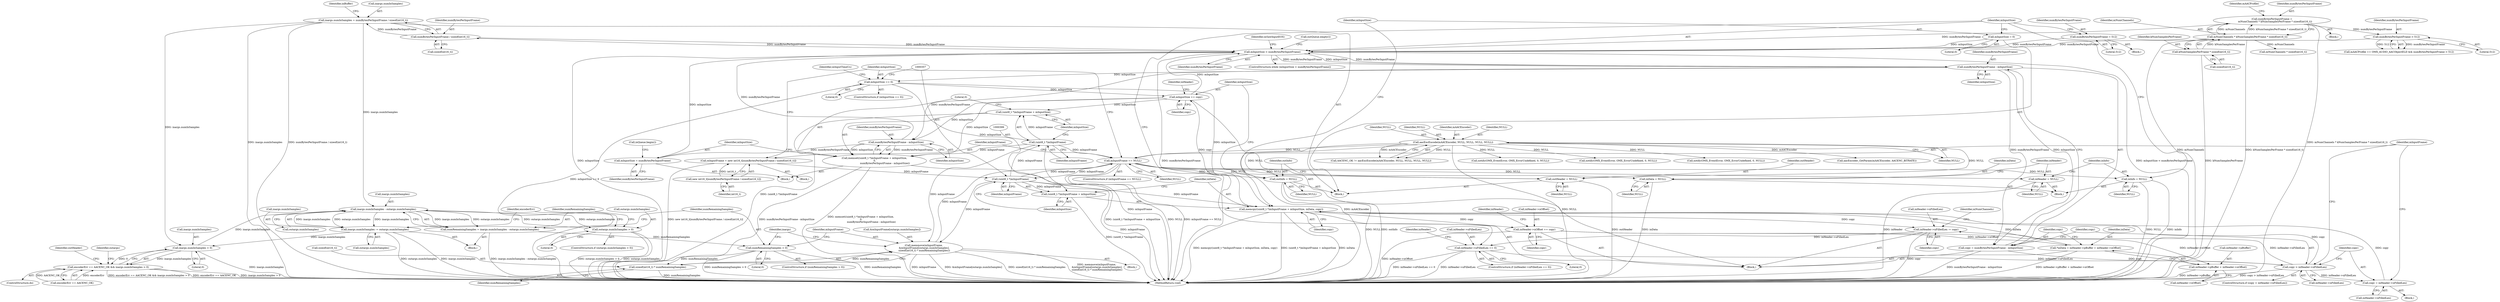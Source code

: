 digraph "0_Android_594bf934384920618d2b6ce0bcda1f60144cb3eb@integer" {
"1000478" [label="(Call,inargs.numInSamples = numBytesPerInputFrame / sizeof(int16_t))"];
"1000482" [label="(Call,numBytesPerInputFrame / sizeof(int16_t))"];
"1000286" [label="(Call,mInputSize < numBytesPerInputFrame)"];
"1000406" [label="(Call,mInputSize = numBytesPerInputFrame)"];
"1000403" [label="(Call,numBytesPerInputFrame - mInputSize)"];
"1000320" [label="(Call,numBytesPerInputFrame - mInputSize)"];
"1000362" [label="(Call,mInputSize += copy)"];
"1000354" [label="(Call,memcpy((uint8_t *)mInputFrame + mInputSize, inData, copy))"];
"1000356" [label="(Call,(uint8_t *)mInputFrame)"];
"1000340" [label="(Call,mInputFrame = new int16_t[numBytesPerInputFrame / sizeof(int16_t)])"];
"1000342" [label="(Call,new int16_t[numBytesPerInputFrame / sizeof(int16_t)])"];
"1000336" [label="(Call,mInputFrame == NULL)"];
"1000653" [label="(Call,memmove(mInputFrame,\n &mInputFrame[outargs.numInSamples],\n sizeof(int16_t) * numRemainingSamples))"];
"1000398" [label="(Call,(uint8_t *)mInputFrame)"];
"1000661" [label="(Call,sizeof(int16_t) * numRemainingSamples)"];
"1000649" [label="(Call,numRemainingSamples > 0)"];
"1000639" [label="(Call,numRemainingSamples = inargs.numInSamples - outargs.numInSamples)"];
"1000641" [label="(Call,inargs.numInSamples - outargs.numInSamples)"];
"1000676" [label="(Call,inargs.numInSamples > 0)"];
"1000478" [label="(Call,inargs.numInSamples = numBytesPerInputFrame / sizeof(int16_t))"];
"1000665" [label="(Call,inargs.numInSamples -= outargs.numInSamples)"];
"1000632" [label="(Call,outargs.numInSamples > 0)"];
"1000129" [label="(Call,aacEncEncode(mAACEncoder, NULL, NULL, NULL, NULL))"];
"1000345" [label="(Call,mInputSize == 0)"];
"1000308" [label="(Call,*inData = inHeader->pBuffer + inHeader->nOffset)"];
"1000365" [label="(Call,inHeader->nOffset += copy)"];
"1000330" [label="(Call,copy = inHeader->nFilledLen)"];
"1000324" [label="(Call,copy > inHeader->nFilledLen)"];
"1000318" [label="(Call,copy = numBytesPerInputFrame - mInputSize)"];
"1000380" [label="(Call,inHeader->nFilledLen == 0)"];
"1000370" [label="(Call,inHeader->nFilledLen -= copy)"];
"1000737" [label="(Call,mInputSize = 0)"];
"1000263" [label="(Call,numBytesPerInputFrame =\n        mNumChannels * kNumSamplesPerFrame * sizeof(int16_t))"];
"1000265" [label="(Call,mNumChannels * kNumSamplesPerFrame * sizeof(int16_t))"];
"1000267" [label="(Call,kNumSamplesPerFrame * sizeof(int16_t))"];
"1000280" [label="(Call,numBytesPerInputFrame = 512)"];
"1000276" [label="(Call,numBytesPerInputFrame > 512)"];
"1000355" [label="(Call,(uint8_t *)mInputFrame + mInputSize)"];
"1000396" [label="(Call,memset((uint8_t *)mInputFrame + mInputSize,\n 0,\n                           numBytesPerInputFrame - mInputSize))"];
"1000672" [label="(Call,encoderErr == AACENC_OK && inargs.numInSamples > 0)"];
"1000397" [label="(Call,(uint8_t *)mInputFrame + mInputSize)"];
"1000310" [label="(Call,inHeader->pBuffer + inHeader->nOffset)"];
"1000418" [label="(Call,inData = NULL)"];
"1000421" [label="(Call,inHeader = NULL)"];
"1000424" [label="(Call,inInfo = NULL)"];
"1000731" [label="(Call,outHeader = NULL)"];
"1000734" [label="(Call,outInfo = NULL)"];
"1000150" [label="(Call,aacEncoder_GetParam(mAACEncoder, AACENC_BITRATE))"];
"1000736" [label="(Identifier,NULL)"];
"1000648" [label="(ControlStructure,if (numRemainingSamples > 0))"];
"1000350" [label="(Identifier,mInputTimeUs)"];
"1000673" [label="(Call,encoderErr == AACENC_OK)"];
"1000642" [label="(Call,inargs.numInSamples)"];
"1000407" [label="(Identifier,mInputSize)"];
"1000362" [label="(Call,mInputSize += copy)"];
"1000419" [label="(Identifier,inData)"];
"1000133" [label="(Identifier,NULL)"];
"1000134" [label="(Identifier,NULL)"];
"1000276" [label="(Call,numBytesPerInputFrame > 512)"];
"1000274" [label="(Identifier,mAACProfile)"];
"1000374" [label="(Identifier,copy)"];
"1000483" [label="(Identifier,numBytesPerInputFrame)"];
"1000308" [label="(Call,*inData = inHeader->pBuffer + inHeader->nOffset)"];
"1000281" [label="(Identifier,numBytesPerInputFrame)"];
"1000372" [label="(Identifier,inHeader)"];
"1000370" [label="(Call,inHeader->nFilledLen -= copy)"];
"1000680" [label="(Literal,0)"];
"1000631" [label="(ControlStructure,if (outargs.numInSamples > 0))"];
"1000269" [label="(Call,sizeof(int16_t))"];
"1000347" [label="(Literal,0)"];
"1000361" [label="(Identifier,copy)"];
"1000636" [label="(Literal,0)"];
"1000376" [label="(Identifier,mNumChannels)"];
"1000277" [label="(Identifier,numBytesPerInputFrame)"];
"1000421" [label="(Call,inHeader = NULL)"];
"1000655" [label="(Call,&mInputFrame[outargs.numInSamples])"];
"1000279" [label="(Block,)"];
"1000392" [label="(Block,)"];
"1000403" [label="(Call,numBytesPerInputFrame - mInputSize)"];
"1000336" [label="(Call,mInputFrame == NULL)"];
"1000127" [label="(Call,AACENC_OK != aacEncEncode(mAACEncoder, NULL, NULL, NULL, NULL))"];
"1000288" [label="(Identifier,numBytesPerInputFrame)"];
"1000402" [label="(Literal,0)"];
"1000343" [label="(Identifier,int16_t)"];
"1000482" [label="(Call,numBytesPerInputFrame / sizeof(int16_t))"];
"1000424" [label="(Call,inInfo = NULL)"];
"1000632" [label="(Call,outargs.numInSamples > 0)"];
"1000665" [label="(Call,inargs.numInSamples -= outargs.numInSamples)"];
"1000683" [label="(Identifier,outHeader)"];
"1000418" [label="(Call,inData = NULL)"];
"1000325" [label="(Identifier,copy)"];
"1000326" [label="(Call,inHeader->nFilledLen)"];
"1000410" [label="(Call,inQueue.begin())"];
"1000331" [label="(Identifier,copy)"];
"1000676" [label="(Call,inargs.numInSamples > 0)"];
"1000640" [label="(Identifier,numRemainingSamples)"];
"1000379" [label="(ControlStructure,if (inHeader->nFilledLen == 0))"];
"1000740" [label="(MethodReturn,void)"];
"1000488" [label="(Identifier,inBuffer)"];
"1000364" [label="(Identifier,copy)"];
"1000360" [label="(Identifier,inData)"];
"1000662" [label="(Call,sizeof(int16_t))"];
"1000309" [label="(Identifier,inData)"];
"1000345" [label="(Call,mInputSize == 0)"];
"1000420" [label="(Identifier,NULL)"];
"1000584" [label="(ControlStructure,do)"];
"1000267" [label="(Call,kNumSamplesPerFrame * sizeof(int16_t))"];
"1000131" [label="(Identifier,NULL)"];
"1000280" [label="(Call,numBytesPerInputFrame = 512)"];
"1000653" [label="(Call,memmove(mInputFrame,\n &mInputFrame[outargs.numInSamples],\n sizeof(int16_t) * numRemainingSamples))"];
"1000323" [label="(ControlStructure,if (copy > inHeader->nFilledLen))"];
"1000398" [label="(Call,(uint8_t *)mInputFrame)"];
"1000340" [label="(Call,mInputFrame = new int16_t[numBytesPerInputFrame / sizeof(int16_t)])"];
"1000649" [label="(Call,numRemainingSamples > 0)"];
"1000385" [label="(Block,)"];
"1000732" [label="(Identifier,outHeader)"];
"1000284" [label="(Block,)"];
"1000661" [label="(Call,sizeof(int16_t) * numRemainingSamples)"];
"1000735" [label="(Identifier,outInfo)"];
"1000337" [label="(Identifier,mInputFrame)"];
"1000265" [label="(Call,mNumChannels * kNumSamplesPerFrame * sizeof(int16_t))"];
"1000739" [label="(Literal,0)"];
"1000332" [label="(Call,inHeader->nFilledLen)"];
"1000423" [label="(Identifier,NULL)"];
"1000588" [label="(Identifier,outargs)"];
"1000324" [label="(Call,copy > inHeader->nFilledLen)"];
"1000381" [label="(Call,inHeader->nFilledLen)"];
"1000314" [label="(Call,inHeader->nOffset)"];
"1000389" [label="(Identifier,inHeader)"];
"1000731" [label="(Call,outHeader = NULL)"];
"1000674" [label="(Identifier,encoderErr)"];
"1000365" [label="(Call,inHeader->nOffset += copy)"];
"1000425" [label="(Identifier,inInfo)"];
"1000733" [label="(Identifier,NULL)"];
"1000406" [label="(Call,mInputSize = numBytesPerInputFrame)"];
"1000263" [label="(Call,numBytesPerInputFrame =\n        mNumChannels * kNumSamplesPerFrame * sizeof(int16_t))"];
"1000404" [label="(Identifier,numBytesPerInputFrame)"];
"1000384" [label="(Literal,0)"];
"1000371" [label="(Call,inHeader->nFilledLen)"];
"1000375" [label="(Call,mNumChannels * sizeof(int16_t))"];
"1000479" [label="(Call,inargs.numInSamples)"];
"1000342" [label="(Call,new int16_t[numBytesPerInputFrame / sizeof(int16_t)])"];
"1000401" [label="(Identifier,mInputSize)"];
"1000405" [label="(Identifier,mInputSize)"];
"1000426" [label="(Identifier,NULL)"];
"1000669" [label="(Call,outargs.numInSamples)"];
"1000282" [label="(Literal,512)"];
"1000285" [label="(ControlStructure,while (mInputSize < numBytesPerInputFrame))"];
"1000380" [label="(Call,inHeader->nFilledLen == 0)"];
"1000484" [label="(Call,sizeof(int16_t))"];
"1000130" [label="(Identifier,mAACEncoder)"];
"1000346" [label="(Identifier,mInputSize)"];
"1000664" [label="(Identifier,numRemainingSamples)"];
"1000672" [label="(Call,encoderErr == AACENC_OK && inargs.numInSamples > 0)"];
"1000292" [label="(Identifier,mSawInputEOS)"];
"1000287" [label="(Identifier,mInputSize)"];
"1000335" [label="(ControlStructure,if (mInputFrame == NULL))"];
"1000344" [label="(ControlStructure,if (mInputSize == 0))"];
"1000173" [label="(Call,notify(OMX_EventError, OMX_ErrorUndefined, 0, NULL))"];
"1000645" [label="(Call,outargs.numInSamples)"];
"1000400" [label="(Identifier,mInputFrame)"];
"1000339" [label="(Block,)"];
"1000667" [label="(Identifier,inargs)"];
"1000272" [label="(Call,mAACProfile == OMX_AUDIO_AACObjectELD && numBytesPerInputFrame > 512)"];
"1000330" [label="(Call,copy = inHeader->nFilledLen)"];
"1000338" [label="(Identifier,NULL)"];
"1000341" [label="(Identifier,mInputFrame)"];
"1000211" [label="(Call,notify(OMX_EventError, OMX_ErrorUndefined, 0, NULL))"];
"1000356" [label="(Call,(uint8_t *)mInputFrame)"];
"1000132" [label="(Identifier,NULL)"];
"1000654" [label="(Identifier,mInputFrame)"];
"1000322" [label="(Identifier,mInputSize)"];
"1000641" [label="(Call,inargs.numInSamples - outargs.numInSamples)"];
"1000408" [label="(Identifier,numBytesPerInputFrame)"];
"1000321" [label="(Identifier,numBytesPerInputFrame)"];
"1000266" [label="(Identifier,mNumChannels)"];
"1000289" [label="(Block,)"];
"1000666" [label="(Call,inargs.numInSamples)"];
"1000318" [label="(Call,copy = numBytesPerInputFrame - mInputSize)"];
"1000652" [label="(Block,)"];
"1000367" [label="(Identifier,inHeader)"];
"1000637" [label="(Block,)"];
"1000278" [label="(Literal,512)"];
"1000478" [label="(Call,inargs.numInSamples = numBytesPerInputFrame / sizeof(int16_t))"];
"1000103" [label="(Block,)"];
"1000428" [label="(Call,outQueue.empty())"];
"1000319" [label="(Identifier,copy)"];
"1000651" [label="(Literal,0)"];
"1000738" [label="(Identifier,mInputSize)"];
"1000355" [label="(Call,(uint8_t *)mInputFrame + mInputSize)"];
"1000311" [label="(Call,inHeader->pBuffer)"];
"1000363" [label="(Identifier,mInputSize)"];
"1000369" [label="(Identifier,copy)"];
"1000310" [label="(Call,inHeader->pBuffer + inHeader->nOffset)"];
"1000737" [label="(Call,mInputSize = 0)"];
"1000633" [label="(Call,outargs.numInSamples)"];
"1000397" [label="(Call,(uint8_t *)mInputFrame + mInputSize)"];
"1000138" [label="(Call,notify(OMX_EventError, OMX_ErrorUndefined, 0, NULL))"];
"1000734" [label="(Call,outInfo = NULL)"];
"1000677" [label="(Call,inargs.numInSamples)"];
"1000396" [label="(Call,memset((uint8_t *)mInputFrame + mInputSize,\n 0,\n                           numBytesPerInputFrame - mInputSize))"];
"1000264" [label="(Identifier,numBytesPerInputFrame)"];
"1000286" [label="(Call,mInputSize < numBytesPerInputFrame)"];
"1000129" [label="(Call,aacEncEncode(mAACEncoder, NULL, NULL, NULL, NULL))"];
"1000650" [label="(Identifier,numRemainingSamples)"];
"1000639" [label="(Call,numRemainingSamples = inargs.numInSamples - outargs.numInSamples)"];
"1000329" [label="(Block,)"];
"1000320" [label="(Call,numBytesPerInputFrame - mInputSize)"];
"1000354" [label="(Call,memcpy((uint8_t *)mInputFrame + mInputSize, inData, copy))"];
"1000358" [label="(Identifier,mInputFrame)"];
"1000268" [label="(Identifier,kNumSamplesPerFrame)"];
"1000422" [label="(Identifier,inHeader)"];
"1000359" [label="(Identifier,mInputSize)"];
"1000366" [label="(Call,inHeader->nOffset)"];
"1000478" -> "1000284"  [label="AST: "];
"1000478" -> "1000482"  [label="CFG: "];
"1000479" -> "1000478"  [label="AST: "];
"1000482" -> "1000478"  [label="AST: "];
"1000488" -> "1000478"  [label="CFG: "];
"1000478" -> "1000740"  [label="DDG: inargs.numInSamples"];
"1000478" -> "1000740"  [label="DDG: numBytesPerInputFrame / sizeof(int16_t)"];
"1000482" -> "1000478"  [label="DDG: numBytesPerInputFrame"];
"1000478" -> "1000641"  [label="DDG: inargs.numInSamples"];
"1000478" -> "1000676"  [label="DDG: inargs.numInSamples"];
"1000482" -> "1000484"  [label="CFG: "];
"1000483" -> "1000482"  [label="AST: "];
"1000484" -> "1000482"  [label="AST: "];
"1000482" -> "1000286"  [label="DDG: numBytesPerInputFrame"];
"1000286" -> "1000482"  [label="DDG: numBytesPerInputFrame"];
"1000286" -> "1000285"  [label="AST: "];
"1000286" -> "1000288"  [label="CFG: "];
"1000287" -> "1000286"  [label="AST: "];
"1000288" -> "1000286"  [label="AST: "];
"1000292" -> "1000286"  [label="CFG: "];
"1000428" -> "1000286"  [label="CFG: "];
"1000286" -> "1000740"  [label="DDG: mInputSize < numBytesPerInputFrame"];
"1000286" -> "1000740"  [label="DDG: mInputSize"];
"1000286" -> "1000740"  [label="DDG: numBytesPerInputFrame"];
"1000406" -> "1000286"  [label="DDG: mInputSize"];
"1000737" -> "1000286"  [label="DDG: mInputSize"];
"1000362" -> "1000286"  [label="DDG: mInputSize"];
"1000263" -> "1000286"  [label="DDG: numBytesPerInputFrame"];
"1000280" -> "1000286"  [label="DDG: numBytesPerInputFrame"];
"1000276" -> "1000286"  [label="DDG: numBytesPerInputFrame"];
"1000320" -> "1000286"  [label="DDG: numBytesPerInputFrame"];
"1000403" -> "1000286"  [label="DDG: numBytesPerInputFrame"];
"1000286" -> "1000320"  [label="DDG: numBytesPerInputFrame"];
"1000286" -> "1000320"  [label="DDG: mInputSize"];
"1000406" -> "1000392"  [label="AST: "];
"1000406" -> "1000408"  [label="CFG: "];
"1000407" -> "1000406"  [label="AST: "];
"1000408" -> "1000406"  [label="AST: "];
"1000410" -> "1000406"  [label="CFG: "];
"1000403" -> "1000406"  [label="DDG: numBytesPerInputFrame"];
"1000403" -> "1000396"  [label="AST: "];
"1000403" -> "1000405"  [label="CFG: "];
"1000404" -> "1000403"  [label="AST: "];
"1000405" -> "1000403"  [label="AST: "];
"1000396" -> "1000403"  [label="CFG: "];
"1000403" -> "1000396"  [label="DDG: numBytesPerInputFrame"];
"1000403" -> "1000396"  [label="DDG: mInputSize"];
"1000320" -> "1000403"  [label="DDG: numBytesPerInputFrame"];
"1000362" -> "1000403"  [label="DDG: mInputSize"];
"1000320" -> "1000318"  [label="AST: "];
"1000320" -> "1000322"  [label="CFG: "];
"1000321" -> "1000320"  [label="AST: "];
"1000322" -> "1000320"  [label="AST: "];
"1000318" -> "1000320"  [label="CFG: "];
"1000320" -> "1000318"  [label="DDG: numBytesPerInputFrame"];
"1000320" -> "1000318"  [label="DDG: mInputSize"];
"1000320" -> "1000345"  [label="DDG: mInputSize"];
"1000362" -> "1000289"  [label="AST: "];
"1000362" -> "1000364"  [label="CFG: "];
"1000363" -> "1000362"  [label="AST: "];
"1000364" -> "1000362"  [label="AST: "];
"1000367" -> "1000362"  [label="CFG: "];
"1000354" -> "1000362"  [label="DDG: copy"];
"1000345" -> "1000362"  [label="DDG: mInputSize"];
"1000362" -> "1000396"  [label="DDG: mInputSize"];
"1000362" -> "1000397"  [label="DDG: mInputSize"];
"1000354" -> "1000289"  [label="AST: "];
"1000354" -> "1000361"  [label="CFG: "];
"1000355" -> "1000354"  [label="AST: "];
"1000360" -> "1000354"  [label="AST: "];
"1000361" -> "1000354"  [label="AST: "];
"1000363" -> "1000354"  [label="CFG: "];
"1000354" -> "1000740"  [label="DDG: inData"];
"1000354" -> "1000740"  [label="DDG: memcpy((uint8_t *)mInputFrame + mInputSize, inData, copy)"];
"1000354" -> "1000740"  [label="DDG: (uint8_t *)mInputFrame + mInputSize"];
"1000356" -> "1000354"  [label="DDG: mInputFrame"];
"1000345" -> "1000354"  [label="DDG: mInputSize"];
"1000308" -> "1000354"  [label="DDG: inData"];
"1000330" -> "1000354"  [label="DDG: copy"];
"1000324" -> "1000354"  [label="DDG: copy"];
"1000354" -> "1000365"  [label="DDG: copy"];
"1000354" -> "1000370"  [label="DDG: copy"];
"1000356" -> "1000355"  [label="AST: "];
"1000356" -> "1000358"  [label="CFG: "];
"1000357" -> "1000356"  [label="AST: "];
"1000358" -> "1000356"  [label="AST: "];
"1000359" -> "1000356"  [label="CFG: "];
"1000356" -> "1000740"  [label="DDG: mInputFrame"];
"1000356" -> "1000336"  [label="DDG: mInputFrame"];
"1000356" -> "1000355"  [label="DDG: mInputFrame"];
"1000340" -> "1000356"  [label="DDG: mInputFrame"];
"1000336" -> "1000356"  [label="DDG: mInputFrame"];
"1000356" -> "1000398"  [label="DDG: mInputFrame"];
"1000356" -> "1000653"  [label="DDG: mInputFrame"];
"1000340" -> "1000339"  [label="AST: "];
"1000340" -> "1000342"  [label="CFG: "];
"1000341" -> "1000340"  [label="AST: "];
"1000342" -> "1000340"  [label="AST: "];
"1000346" -> "1000340"  [label="CFG: "];
"1000340" -> "1000740"  [label="DDG: new int16_t[numBytesPerInputFrame / sizeof(int16_t)]"];
"1000342" -> "1000340"  [label="DDG: int16_t"];
"1000342" -> "1000343"  [label="CFG: "];
"1000343" -> "1000342"  [label="AST: "];
"1000336" -> "1000335"  [label="AST: "];
"1000336" -> "1000338"  [label="CFG: "];
"1000337" -> "1000336"  [label="AST: "];
"1000338" -> "1000336"  [label="AST: "];
"1000341" -> "1000336"  [label="CFG: "];
"1000346" -> "1000336"  [label="CFG: "];
"1000336" -> "1000740"  [label="DDG: mInputFrame == NULL"];
"1000336" -> "1000740"  [label="DDG: NULL"];
"1000653" -> "1000336"  [label="DDG: mInputFrame"];
"1000398" -> "1000336"  [label="DDG: mInputFrame"];
"1000129" -> "1000336"  [label="DDG: NULL"];
"1000336" -> "1000418"  [label="DDG: NULL"];
"1000336" -> "1000421"  [label="DDG: NULL"];
"1000336" -> "1000424"  [label="DDG: NULL"];
"1000336" -> "1000731"  [label="DDG: NULL"];
"1000336" -> "1000734"  [label="DDG: NULL"];
"1000653" -> "1000652"  [label="AST: "];
"1000653" -> "1000661"  [label="CFG: "];
"1000654" -> "1000653"  [label="AST: "];
"1000655" -> "1000653"  [label="AST: "];
"1000661" -> "1000653"  [label="AST: "];
"1000667" -> "1000653"  [label="CFG: "];
"1000653" -> "1000740"  [label="DDG: &mInputFrame[outargs.numInSamples]"];
"1000653" -> "1000740"  [label="DDG: sizeof(int16_t) * numRemainingSamples"];
"1000653" -> "1000740"  [label="DDG: memmove(mInputFrame,\n &mInputFrame[outargs.numInSamples],\n sizeof(int16_t) * numRemainingSamples)"];
"1000653" -> "1000740"  [label="DDG: mInputFrame"];
"1000398" -> "1000653"  [label="DDG: mInputFrame"];
"1000661" -> "1000653"  [label="DDG: numRemainingSamples"];
"1000398" -> "1000397"  [label="AST: "];
"1000398" -> "1000400"  [label="CFG: "];
"1000399" -> "1000398"  [label="AST: "];
"1000400" -> "1000398"  [label="AST: "];
"1000401" -> "1000398"  [label="CFG: "];
"1000398" -> "1000740"  [label="DDG: mInputFrame"];
"1000398" -> "1000396"  [label="DDG: mInputFrame"];
"1000398" -> "1000397"  [label="DDG: mInputFrame"];
"1000661" -> "1000664"  [label="CFG: "];
"1000662" -> "1000661"  [label="AST: "];
"1000664" -> "1000661"  [label="AST: "];
"1000661" -> "1000740"  [label="DDG: numRemainingSamples"];
"1000649" -> "1000661"  [label="DDG: numRemainingSamples"];
"1000649" -> "1000648"  [label="AST: "];
"1000649" -> "1000651"  [label="CFG: "];
"1000650" -> "1000649"  [label="AST: "];
"1000651" -> "1000649"  [label="AST: "];
"1000654" -> "1000649"  [label="CFG: "];
"1000667" -> "1000649"  [label="CFG: "];
"1000649" -> "1000740"  [label="DDG: numRemainingSamples"];
"1000649" -> "1000740"  [label="DDG: numRemainingSamples > 0"];
"1000639" -> "1000649"  [label="DDG: numRemainingSamples"];
"1000639" -> "1000637"  [label="AST: "];
"1000639" -> "1000641"  [label="CFG: "];
"1000640" -> "1000639"  [label="AST: "];
"1000641" -> "1000639"  [label="AST: "];
"1000650" -> "1000639"  [label="CFG: "];
"1000639" -> "1000740"  [label="DDG: inargs.numInSamples - outargs.numInSamples"];
"1000641" -> "1000639"  [label="DDG: inargs.numInSamples"];
"1000641" -> "1000639"  [label="DDG: outargs.numInSamples"];
"1000641" -> "1000645"  [label="CFG: "];
"1000642" -> "1000641"  [label="AST: "];
"1000645" -> "1000641"  [label="AST: "];
"1000641" -> "1000632"  [label="DDG: outargs.numInSamples"];
"1000676" -> "1000641"  [label="DDG: inargs.numInSamples"];
"1000665" -> "1000641"  [label="DDG: inargs.numInSamples"];
"1000632" -> "1000641"  [label="DDG: outargs.numInSamples"];
"1000641" -> "1000665"  [label="DDG: outargs.numInSamples"];
"1000641" -> "1000665"  [label="DDG: inargs.numInSamples"];
"1000676" -> "1000672"  [label="AST: "];
"1000676" -> "1000680"  [label="CFG: "];
"1000677" -> "1000676"  [label="AST: "];
"1000680" -> "1000676"  [label="AST: "];
"1000672" -> "1000676"  [label="CFG: "];
"1000676" -> "1000740"  [label="DDG: inargs.numInSamples"];
"1000676" -> "1000672"  [label="DDG: inargs.numInSamples"];
"1000676" -> "1000672"  [label="DDG: 0"];
"1000665" -> "1000676"  [label="DDG: inargs.numInSamples"];
"1000665" -> "1000637"  [label="AST: "];
"1000665" -> "1000669"  [label="CFG: "];
"1000666" -> "1000665"  [label="AST: "];
"1000669" -> "1000665"  [label="AST: "];
"1000674" -> "1000665"  [label="CFG: "];
"1000665" -> "1000740"  [label="DDG: inargs.numInSamples"];
"1000665" -> "1000740"  [label="DDG: outargs.numInSamples"];
"1000632" -> "1000631"  [label="AST: "];
"1000632" -> "1000636"  [label="CFG: "];
"1000633" -> "1000632"  [label="AST: "];
"1000636" -> "1000632"  [label="AST: "];
"1000674" -> "1000632"  [label="CFG: "];
"1000640" -> "1000632"  [label="CFG: "];
"1000632" -> "1000740"  [label="DDG: outargs.numInSamples > 0"];
"1000632" -> "1000740"  [label="DDG: outargs.numInSamples"];
"1000129" -> "1000127"  [label="AST: "];
"1000129" -> "1000134"  [label="CFG: "];
"1000130" -> "1000129"  [label="AST: "];
"1000131" -> "1000129"  [label="AST: "];
"1000132" -> "1000129"  [label="AST: "];
"1000133" -> "1000129"  [label="AST: "];
"1000134" -> "1000129"  [label="AST: "];
"1000127" -> "1000129"  [label="CFG: "];
"1000129" -> "1000740"  [label="DDG: mAACEncoder"];
"1000129" -> "1000740"  [label="DDG: NULL"];
"1000129" -> "1000127"  [label="DDG: NULL"];
"1000129" -> "1000127"  [label="DDG: mAACEncoder"];
"1000129" -> "1000138"  [label="DDG: NULL"];
"1000129" -> "1000150"  [label="DDG: mAACEncoder"];
"1000129" -> "1000173"  [label="DDG: NULL"];
"1000129" -> "1000211"  [label="DDG: NULL"];
"1000129" -> "1000731"  [label="DDG: NULL"];
"1000129" -> "1000734"  [label="DDG: NULL"];
"1000345" -> "1000344"  [label="AST: "];
"1000345" -> "1000347"  [label="CFG: "];
"1000346" -> "1000345"  [label="AST: "];
"1000347" -> "1000345"  [label="AST: "];
"1000350" -> "1000345"  [label="CFG: "];
"1000357" -> "1000345"  [label="CFG: "];
"1000345" -> "1000740"  [label="DDG: mInputSize == 0"];
"1000345" -> "1000355"  [label="DDG: mInputSize"];
"1000308" -> "1000289"  [label="AST: "];
"1000308" -> "1000310"  [label="CFG: "];
"1000309" -> "1000308"  [label="AST: "];
"1000310" -> "1000308"  [label="AST: "];
"1000319" -> "1000308"  [label="CFG: "];
"1000308" -> "1000740"  [label="DDG: inHeader->pBuffer + inHeader->nOffset"];
"1000365" -> "1000308"  [label="DDG: inHeader->nOffset"];
"1000365" -> "1000289"  [label="AST: "];
"1000365" -> "1000369"  [label="CFG: "];
"1000366" -> "1000365"  [label="AST: "];
"1000369" -> "1000365"  [label="AST: "];
"1000372" -> "1000365"  [label="CFG: "];
"1000365" -> "1000740"  [label="DDG: inHeader->nOffset"];
"1000365" -> "1000310"  [label="DDG: inHeader->nOffset"];
"1000330" -> "1000329"  [label="AST: "];
"1000330" -> "1000332"  [label="CFG: "];
"1000331" -> "1000330"  [label="AST: "];
"1000332" -> "1000330"  [label="AST: "];
"1000337" -> "1000330"  [label="CFG: "];
"1000324" -> "1000330"  [label="DDG: inHeader->nFilledLen"];
"1000324" -> "1000323"  [label="AST: "];
"1000324" -> "1000326"  [label="CFG: "];
"1000325" -> "1000324"  [label="AST: "];
"1000326" -> "1000324"  [label="AST: "];
"1000331" -> "1000324"  [label="CFG: "];
"1000337" -> "1000324"  [label="CFG: "];
"1000324" -> "1000740"  [label="DDG: copy > inHeader->nFilledLen"];
"1000318" -> "1000324"  [label="DDG: copy"];
"1000380" -> "1000324"  [label="DDG: inHeader->nFilledLen"];
"1000324" -> "1000370"  [label="DDG: inHeader->nFilledLen"];
"1000318" -> "1000289"  [label="AST: "];
"1000319" -> "1000318"  [label="AST: "];
"1000325" -> "1000318"  [label="CFG: "];
"1000318" -> "1000740"  [label="DDG: numBytesPerInputFrame - mInputSize"];
"1000380" -> "1000379"  [label="AST: "];
"1000380" -> "1000384"  [label="CFG: "];
"1000381" -> "1000380"  [label="AST: "];
"1000384" -> "1000380"  [label="AST: "];
"1000287" -> "1000380"  [label="CFG: "];
"1000389" -> "1000380"  [label="CFG: "];
"1000380" -> "1000740"  [label="DDG: inHeader->nFilledLen == 0"];
"1000380" -> "1000740"  [label="DDG: inHeader->nFilledLen"];
"1000370" -> "1000380"  [label="DDG: inHeader->nFilledLen"];
"1000370" -> "1000289"  [label="AST: "];
"1000370" -> "1000374"  [label="CFG: "];
"1000371" -> "1000370"  [label="AST: "];
"1000374" -> "1000370"  [label="AST: "];
"1000376" -> "1000370"  [label="CFG: "];
"1000370" -> "1000740"  [label="DDG: copy"];
"1000737" -> "1000284"  [label="AST: "];
"1000737" -> "1000739"  [label="CFG: "];
"1000738" -> "1000737"  [label="AST: "];
"1000739" -> "1000737"  [label="AST: "];
"1000287" -> "1000737"  [label="CFG: "];
"1000263" -> "1000103"  [label="AST: "];
"1000263" -> "1000265"  [label="CFG: "];
"1000264" -> "1000263"  [label="AST: "];
"1000265" -> "1000263"  [label="AST: "];
"1000274" -> "1000263"  [label="CFG: "];
"1000263" -> "1000740"  [label="DDG: mNumChannels * kNumSamplesPerFrame * sizeof(int16_t)"];
"1000265" -> "1000263"  [label="DDG: mNumChannels"];
"1000265" -> "1000263"  [label="DDG: kNumSamplesPerFrame * sizeof(int16_t)"];
"1000263" -> "1000276"  [label="DDG: numBytesPerInputFrame"];
"1000265" -> "1000267"  [label="CFG: "];
"1000266" -> "1000265"  [label="AST: "];
"1000267" -> "1000265"  [label="AST: "];
"1000265" -> "1000740"  [label="DDG: kNumSamplesPerFrame * sizeof(int16_t)"];
"1000265" -> "1000740"  [label="DDG: mNumChannels"];
"1000267" -> "1000265"  [label="DDG: kNumSamplesPerFrame"];
"1000265" -> "1000375"  [label="DDG: mNumChannels"];
"1000267" -> "1000269"  [label="CFG: "];
"1000268" -> "1000267"  [label="AST: "];
"1000269" -> "1000267"  [label="AST: "];
"1000267" -> "1000740"  [label="DDG: kNumSamplesPerFrame"];
"1000280" -> "1000279"  [label="AST: "];
"1000280" -> "1000282"  [label="CFG: "];
"1000281" -> "1000280"  [label="AST: "];
"1000282" -> "1000280"  [label="AST: "];
"1000287" -> "1000280"  [label="CFG: "];
"1000276" -> "1000272"  [label="AST: "];
"1000276" -> "1000278"  [label="CFG: "];
"1000277" -> "1000276"  [label="AST: "];
"1000278" -> "1000276"  [label="AST: "];
"1000272" -> "1000276"  [label="CFG: "];
"1000276" -> "1000272"  [label="DDG: numBytesPerInputFrame"];
"1000276" -> "1000272"  [label="DDG: 512"];
"1000355" -> "1000359"  [label="CFG: "];
"1000359" -> "1000355"  [label="AST: "];
"1000360" -> "1000355"  [label="CFG: "];
"1000355" -> "1000740"  [label="DDG: (uint8_t *)mInputFrame"];
"1000396" -> "1000392"  [label="AST: "];
"1000397" -> "1000396"  [label="AST: "];
"1000402" -> "1000396"  [label="AST: "];
"1000407" -> "1000396"  [label="CFG: "];
"1000396" -> "1000740"  [label="DDG: memset((uint8_t *)mInputFrame + mInputSize,\n 0,\n                           numBytesPerInputFrame - mInputSize)"];
"1000396" -> "1000740"  [label="DDG: (uint8_t *)mInputFrame + mInputSize"];
"1000396" -> "1000740"  [label="DDG: numBytesPerInputFrame - mInputSize"];
"1000672" -> "1000584"  [label="AST: "];
"1000672" -> "1000673"  [label="CFG: "];
"1000673" -> "1000672"  [label="AST: "];
"1000588" -> "1000672"  [label="CFG: "];
"1000683" -> "1000672"  [label="CFG: "];
"1000672" -> "1000740"  [label="DDG: inargs.numInSamples > 0"];
"1000672" -> "1000740"  [label="DDG: encoderErr == AACENC_OK && inargs.numInSamples > 0"];
"1000672" -> "1000740"  [label="DDG: encoderErr == AACENC_OK"];
"1000673" -> "1000672"  [label="DDG: encoderErr"];
"1000673" -> "1000672"  [label="DDG: AACENC_OK"];
"1000397" -> "1000401"  [label="CFG: "];
"1000401" -> "1000397"  [label="AST: "];
"1000402" -> "1000397"  [label="CFG: "];
"1000397" -> "1000740"  [label="DDG: (uint8_t *)mInputFrame"];
"1000310" -> "1000314"  [label="CFG: "];
"1000311" -> "1000310"  [label="AST: "];
"1000314" -> "1000310"  [label="AST: "];
"1000310" -> "1000740"  [label="DDG: inHeader->pBuffer"];
"1000418" -> "1000385"  [label="AST: "];
"1000418" -> "1000420"  [label="CFG: "];
"1000419" -> "1000418"  [label="AST: "];
"1000420" -> "1000418"  [label="AST: "];
"1000422" -> "1000418"  [label="CFG: "];
"1000418" -> "1000740"  [label="DDG: inData"];
"1000421" -> "1000385"  [label="AST: "];
"1000421" -> "1000423"  [label="CFG: "];
"1000422" -> "1000421"  [label="AST: "];
"1000423" -> "1000421"  [label="AST: "];
"1000425" -> "1000421"  [label="CFG: "];
"1000421" -> "1000740"  [label="DDG: inHeader"];
"1000424" -> "1000385"  [label="AST: "];
"1000424" -> "1000426"  [label="CFG: "];
"1000425" -> "1000424"  [label="AST: "];
"1000426" -> "1000424"  [label="AST: "];
"1000287" -> "1000424"  [label="CFG: "];
"1000424" -> "1000740"  [label="DDG: NULL"];
"1000424" -> "1000740"  [label="DDG: inInfo"];
"1000731" -> "1000284"  [label="AST: "];
"1000731" -> "1000733"  [label="CFG: "];
"1000732" -> "1000731"  [label="AST: "];
"1000733" -> "1000731"  [label="AST: "];
"1000735" -> "1000731"  [label="CFG: "];
"1000731" -> "1000740"  [label="DDG: outHeader"];
"1000734" -> "1000284"  [label="AST: "];
"1000734" -> "1000736"  [label="CFG: "];
"1000735" -> "1000734"  [label="AST: "];
"1000736" -> "1000734"  [label="AST: "];
"1000738" -> "1000734"  [label="CFG: "];
"1000734" -> "1000740"  [label="DDG: outInfo"];
"1000734" -> "1000740"  [label="DDG: NULL"];
}
